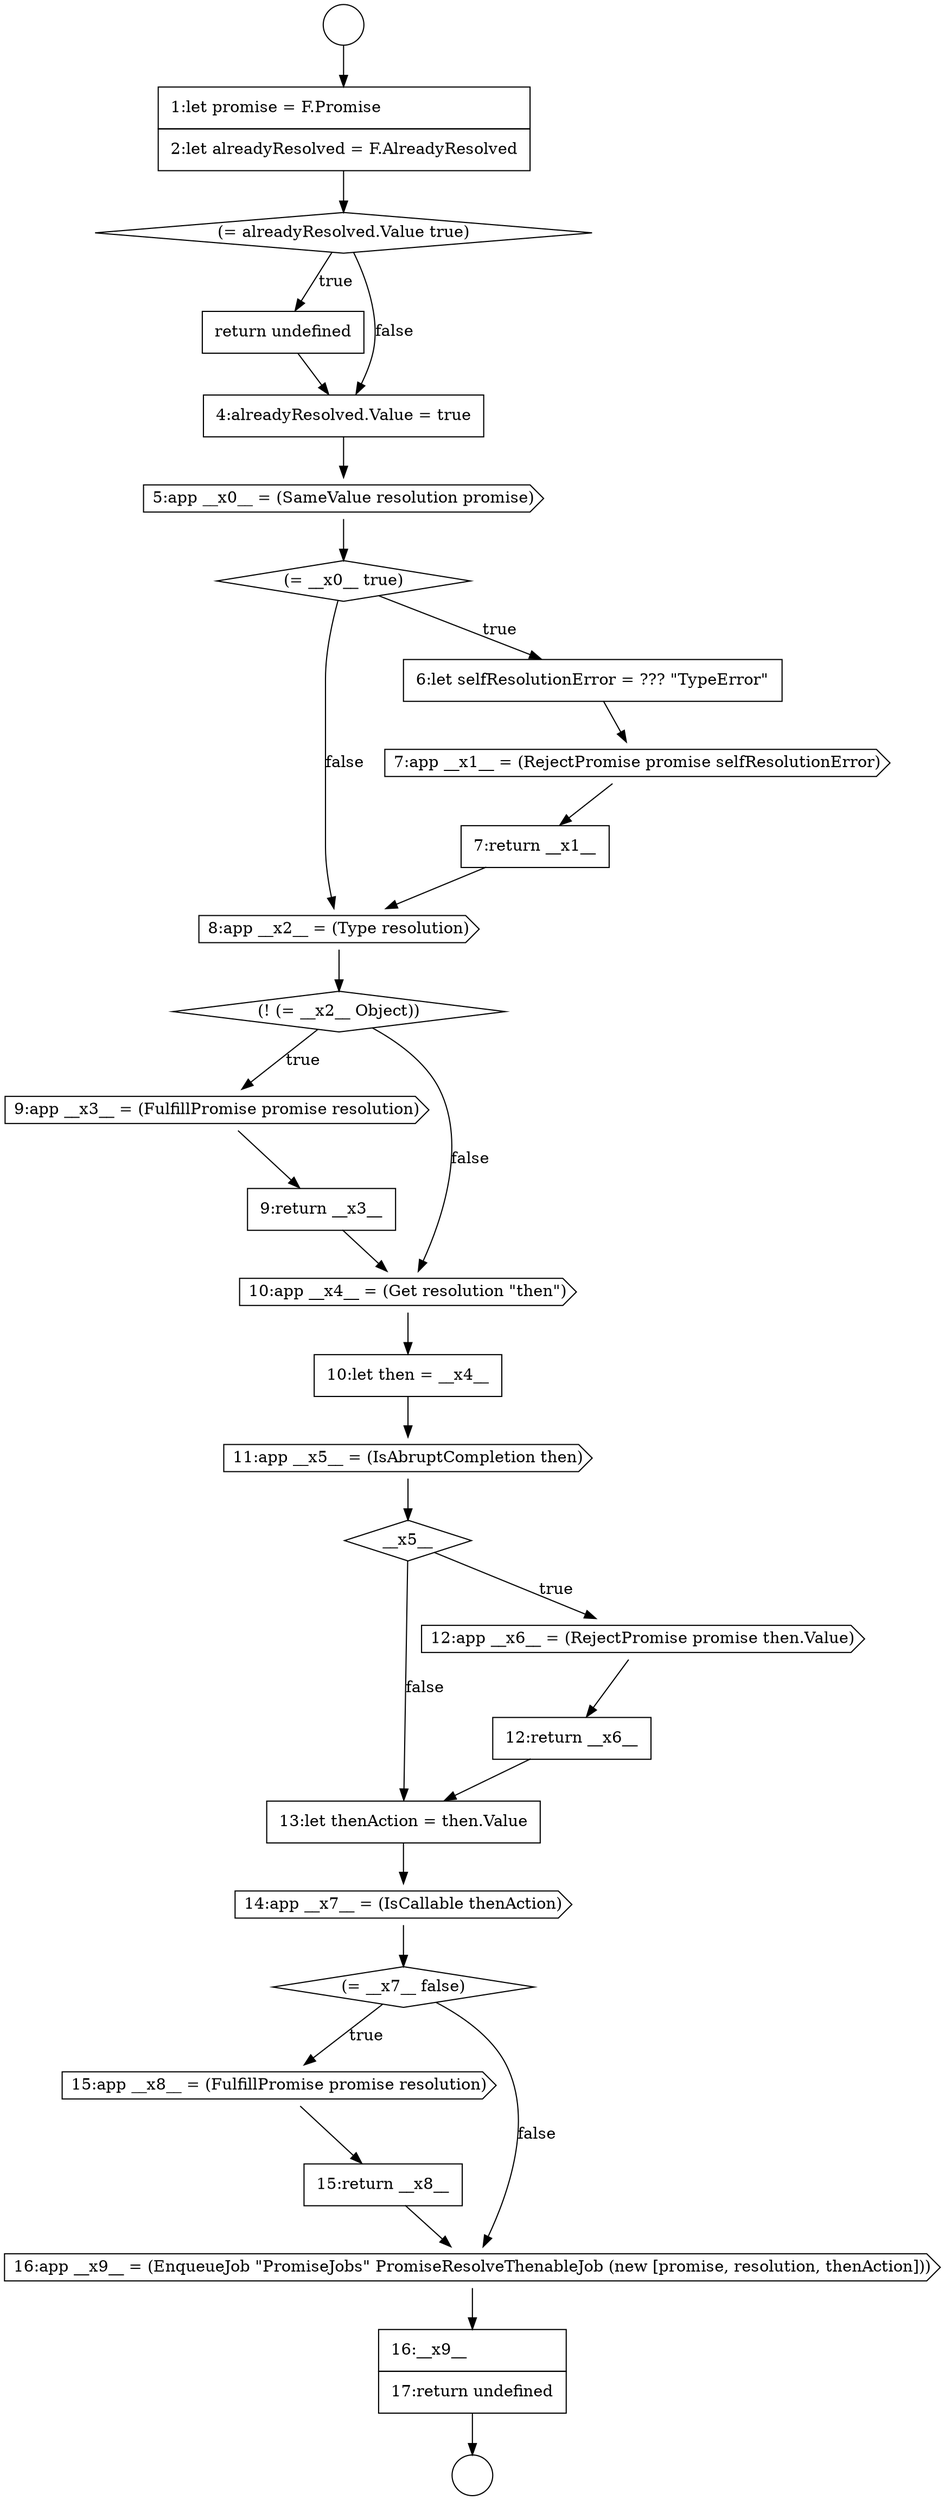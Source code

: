 digraph {
  node17221 [shape=cds, label=<<font color="black">14:app __x7__ = (IsCallable thenAction)</font>> color="black" fillcolor="white" style=filled]
  node17210 [shape=cds, label=<<font color="black">8:app __x2__ = (Type resolution)</font>> color="black" fillcolor="white" style=filled]
  node17206 [shape=diamond, label=<<font color="black">(= __x0__ true)</font>> color="black" fillcolor="white" style=filled]
  node17200 [shape=circle label=" " color="black" fillcolor="white" style=filled]
  node17199 [shape=circle label=" " color="black" fillcolor="white" style=filled]
  node17216 [shape=cds, label=<<font color="black">11:app __x5__ = (IsAbruptCompletion then)</font>> color="black" fillcolor="white" style=filled]
  node17223 [shape=cds, label=<<font color="black">15:app __x8__ = (FulfillPromise promise resolution)</font>> color="black" fillcolor="white" style=filled]
  node17212 [shape=cds, label=<<font color="black">9:app __x3__ = (FulfillPromise promise resolution)</font>> color="black" fillcolor="white" style=filled]
  node17215 [shape=none, margin=0, label=<<font color="black">
    <table border="0" cellborder="1" cellspacing="0" cellpadding="10">
      <tr><td align="left">10:let then = __x4__</td></tr>
    </table>
  </font>> color="black" fillcolor="white" style=filled]
  node17220 [shape=none, margin=0, label=<<font color="black">
    <table border="0" cellborder="1" cellspacing="0" cellpadding="10">
      <tr><td align="left">13:let thenAction = then.Value</td></tr>
    </table>
  </font>> color="black" fillcolor="white" style=filled]
  node17201 [shape=none, margin=0, label=<<font color="black">
    <table border="0" cellborder="1" cellspacing="0" cellpadding="10">
      <tr><td align="left">1:let promise = F.Promise</td></tr>
      <tr><td align="left">2:let alreadyResolved = F.AlreadyResolved</td></tr>
    </table>
  </font>> color="black" fillcolor="white" style=filled]
  node17226 [shape=none, margin=0, label=<<font color="black">
    <table border="0" cellborder="1" cellspacing="0" cellpadding="10">
      <tr><td align="left">16:__x9__</td></tr>
      <tr><td align="left">17:return undefined</td></tr>
    </table>
  </font>> color="black" fillcolor="white" style=filled]
  node17214 [shape=cds, label=<<font color="black">10:app __x4__ = (Get resolution &quot;then&quot;)</font>> color="black" fillcolor="white" style=filled]
  node17211 [shape=diamond, label=<<font color="black">(! (= __x2__ Object))</font>> color="black" fillcolor="white" style=filled]
  node17202 [shape=diamond, label=<<font color="black">(= alreadyResolved.Value true)</font>> color="black" fillcolor="white" style=filled]
  node17225 [shape=cds, label=<<font color="black">16:app __x9__ = (EnqueueJob &quot;PromiseJobs&quot; PromiseResolveThenableJob (new [promise, resolution, thenAction]))</font>> color="black" fillcolor="white" style=filled]
  node17213 [shape=none, margin=0, label=<<font color="black">
    <table border="0" cellborder="1" cellspacing="0" cellpadding="10">
      <tr><td align="left">9:return __x3__</td></tr>
    </table>
  </font>> color="black" fillcolor="white" style=filled]
  node17218 [shape=cds, label=<<font color="black">12:app __x6__ = (RejectPromise promise then.Value)</font>> color="black" fillcolor="white" style=filled]
  node17207 [shape=none, margin=0, label=<<font color="black">
    <table border="0" cellborder="1" cellspacing="0" cellpadding="10">
      <tr><td align="left">6:let selfResolutionError = ??? &quot;TypeError&quot;</td></tr>
    </table>
  </font>> color="black" fillcolor="white" style=filled]
  node17203 [shape=none, margin=0, label=<<font color="black">
    <table border="0" cellborder="1" cellspacing="0" cellpadding="10">
      <tr><td align="left">return undefined</td></tr>
    </table>
  </font>> color="black" fillcolor="white" style=filled]
  node17222 [shape=diamond, label=<<font color="black">(= __x7__ false)</font>> color="black" fillcolor="white" style=filled]
  node17209 [shape=none, margin=0, label=<<font color="black">
    <table border="0" cellborder="1" cellspacing="0" cellpadding="10">
      <tr><td align="left">7:return __x1__</td></tr>
    </table>
  </font>> color="black" fillcolor="white" style=filled]
  node17204 [shape=none, margin=0, label=<<font color="black">
    <table border="0" cellborder="1" cellspacing="0" cellpadding="10">
      <tr><td align="left">4:alreadyResolved.Value = true</td></tr>
    </table>
  </font>> color="black" fillcolor="white" style=filled]
  node17219 [shape=none, margin=0, label=<<font color="black">
    <table border="0" cellborder="1" cellspacing="0" cellpadding="10">
      <tr><td align="left">12:return __x6__</td></tr>
    </table>
  </font>> color="black" fillcolor="white" style=filled]
  node17217 [shape=diamond, label=<<font color="black">__x5__</font>> color="black" fillcolor="white" style=filled]
  node17208 [shape=cds, label=<<font color="black">7:app __x1__ = (RejectPromise promise selfResolutionError)</font>> color="black" fillcolor="white" style=filled]
  node17205 [shape=cds, label=<<font color="black">5:app __x0__ = (SameValue resolution promise)</font>> color="black" fillcolor="white" style=filled]
  node17224 [shape=none, margin=0, label=<<font color="black">
    <table border="0" cellborder="1" cellspacing="0" cellpadding="10">
      <tr><td align="left">15:return __x8__</td></tr>
    </table>
  </font>> color="black" fillcolor="white" style=filled]
  node17206 -> node17207 [label=<<font color="black">true</font>> color="black"]
  node17206 -> node17210 [label=<<font color="black">false</font>> color="black"]
  node17209 -> node17210 [ color="black"]
  node17215 -> node17216 [ color="black"]
  node17218 -> node17219 [ color="black"]
  node17216 -> node17217 [ color="black"]
  node17223 -> node17224 [ color="black"]
  node17208 -> node17209 [ color="black"]
  node17217 -> node17218 [label=<<font color="black">true</font>> color="black"]
  node17217 -> node17220 [label=<<font color="black">false</font>> color="black"]
  node17205 -> node17206 [ color="black"]
  node17204 -> node17205 [ color="black"]
  node17212 -> node17213 [ color="black"]
  node17213 -> node17214 [ color="black"]
  node17225 -> node17226 [ color="black"]
  node17221 -> node17222 [ color="black"]
  node17199 -> node17201 [ color="black"]
  node17207 -> node17208 [ color="black"]
  node17226 -> node17200 [ color="black"]
  node17220 -> node17221 [ color="black"]
  node17219 -> node17220 [ color="black"]
  node17202 -> node17203 [label=<<font color="black">true</font>> color="black"]
  node17202 -> node17204 [label=<<font color="black">false</font>> color="black"]
  node17210 -> node17211 [ color="black"]
  node17201 -> node17202 [ color="black"]
  node17222 -> node17223 [label=<<font color="black">true</font>> color="black"]
  node17222 -> node17225 [label=<<font color="black">false</font>> color="black"]
  node17214 -> node17215 [ color="black"]
  node17224 -> node17225 [ color="black"]
  node17203 -> node17204 [ color="black"]
  node17211 -> node17212 [label=<<font color="black">true</font>> color="black"]
  node17211 -> node17214 [label=<<font color="black">false</font>> color="black"]
}
